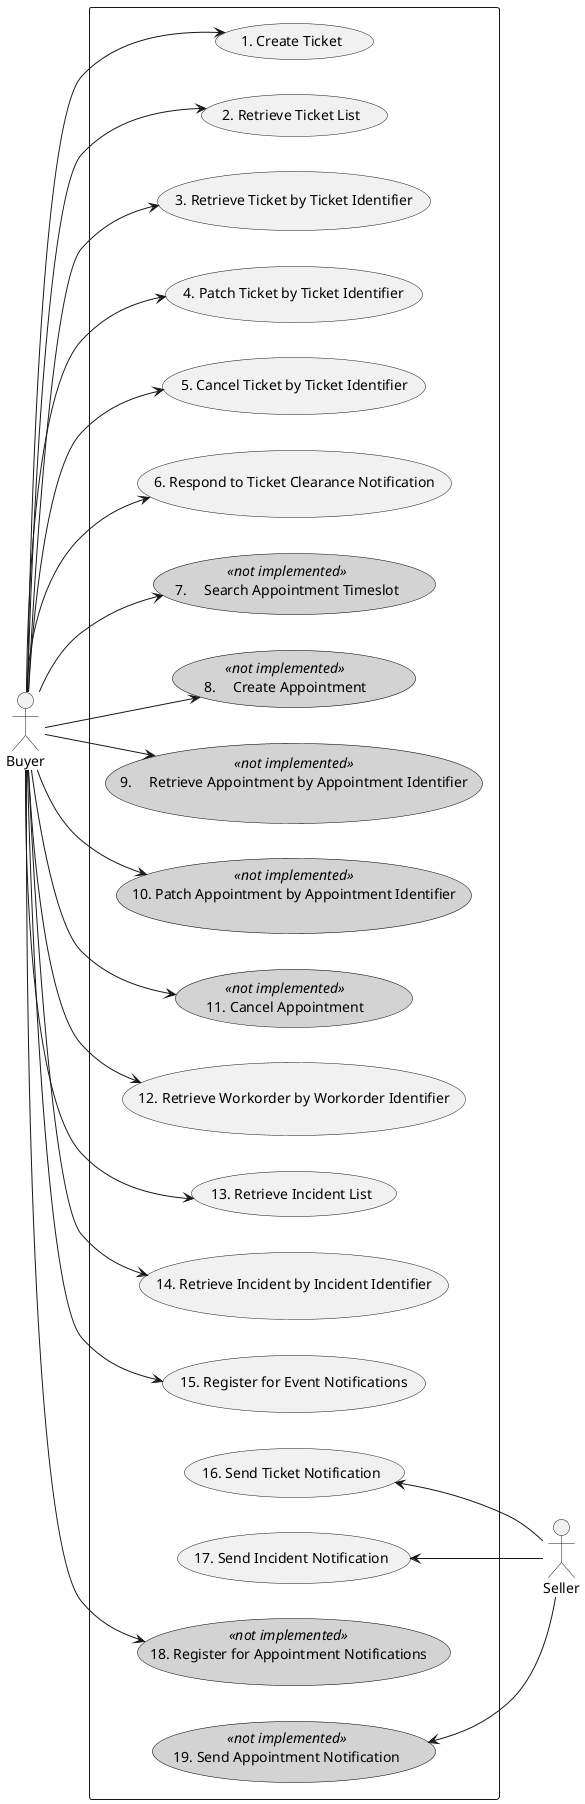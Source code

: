 @startuml

left to right direction
actor Seller
actor Buyer

skinparam usecase {
BackgroundColor<<not implemented>> LightGrey
BorderColor<<not implemented>> Black
}

rectangle {
(1. Create Ticket)
(2. Retrieve Ticket List)
(3. Retrieve Ticket by Ticket Identifier)
(4. Patch Ticket by Ticket Identifier)
(5. Cancel Ticket by Ticket Identifier)
(6. Respond to Ticket Clearance Notification)
(7.	Search Appointment Timeslot)<<not implemented>>
(8.	Create Appointment)<<not implemented>> 
(9.	Retrieve Appointment by Appointment Identifier)<<not implemented>> 
(10. Patch Appointment by Appointment Identifier)<<not implemented>> 
(11. Cancel Appointment)<<not implemented>> 
(12. Retrieve Workorder by Workorder Identifier)
(13. Retrieve Incident List)
(14. Retrieve Incident by Incident Identifier)
(15. Register for Event Notifications)
(16. Send Ticket Notification)
(17. Send Incident Notification)
(18. Register for Appointment Notifications)<<not implemented>> 
(19. Send Appointment Notification)<<not implemented>> 

Buyer --> (1. Create Ticket)
Buyer --> (2. Retrieve Ticket List)
Buyer --> (3. Retrieve Ticket by Ticket Identifier)
Buyer --> (4. Patch Ticket by Ticket Identifier)
Buyer --> (5. Cancel Ticket by Ticket Identifier)
Buyer --> (6. Respond to Ticket Clearance Notification)
Buyer --> (7.	Search Appointment Timeslot)
Buyer --> (8.	Create Appointment)
Buyer --> (9.	Retrieve Appointment by Appointment Identifier)
Buyer --> (10. Patch Appointment by Appointment Identifier)
Buyer --> (11. Cancel Appointment)
Buyer --> (12. Retrieve Workorder by Workorder Identifier)
Buyer --> (13. Retrieve Incident List)
Buyer --> (14. Retrieve Incident by Incident Identifier)
Buyer --> (15. Register for Event Notifications)
Buyer --> (18. Register for Appointment Notifications)

(16. Send Ticket Notification) <-- Seller
(17. Send Incident Notification)  <-- Seller
(19. Send Appointment Notification) <-- Seller


@enduml
